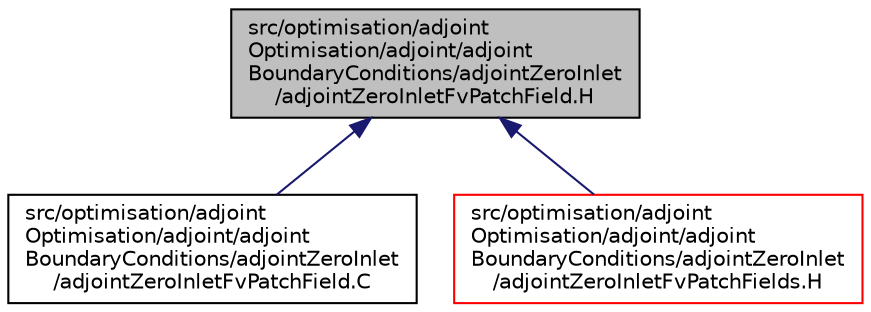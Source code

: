 digraph "src/optimisation/adjointOptimisation/adjoint/adjointBoundaryConditions/adjointZeroInlet/adjointZeroInletFvPatchField.H"
{
  bgcolor="transparent";
  edge [fontname="Helvetica",fontsize="10",labelfontname="Helvetica",labelfontsize="10"];
  node [fontname="Helvetica",fontsize="10",shape=record];
  Node1 [label="src/optimisation/adjoint\lOptimisation/adjoint/adjoint\lBoundaryConditions/adjointZeroInlet\l/adjointZeroInletFvPatchField.H",height=0.2,width=0.4,color="black", fillcolor="grey75", style="filled" fontcolor="black"];
  Node1 -> Node2 [dir="back",color="midnightblue",fontsize="10",style="solid",fontname="Helvetica"];
  Node2 [label="src/optimisation/adjoint\lOptimisation/adjoint/adjoint\lBoundaryConditions/adjointZeroInlet\l/adjointZeroInletFvPatchField.C",height=0.2,width=0.4,color="black",URL="$adjointZeroInletFvPatchField_8C.html"];
  Node1 -> Node3 [dir="back",color="midnightblue",fontsize="10",style="solid",fontname="Helvetica"];
  Node3 [label="src/optimisation/adjoint\lOptimisation/adjoint/adjoint\lBoundaryConditions/adjointZeroInlet\l/adjointZeroInletFvPatchFields.H",height=0.2,width=0.4,color="red",URL="$adjointZeroInletFvPatchFields_8H.html"];
}
